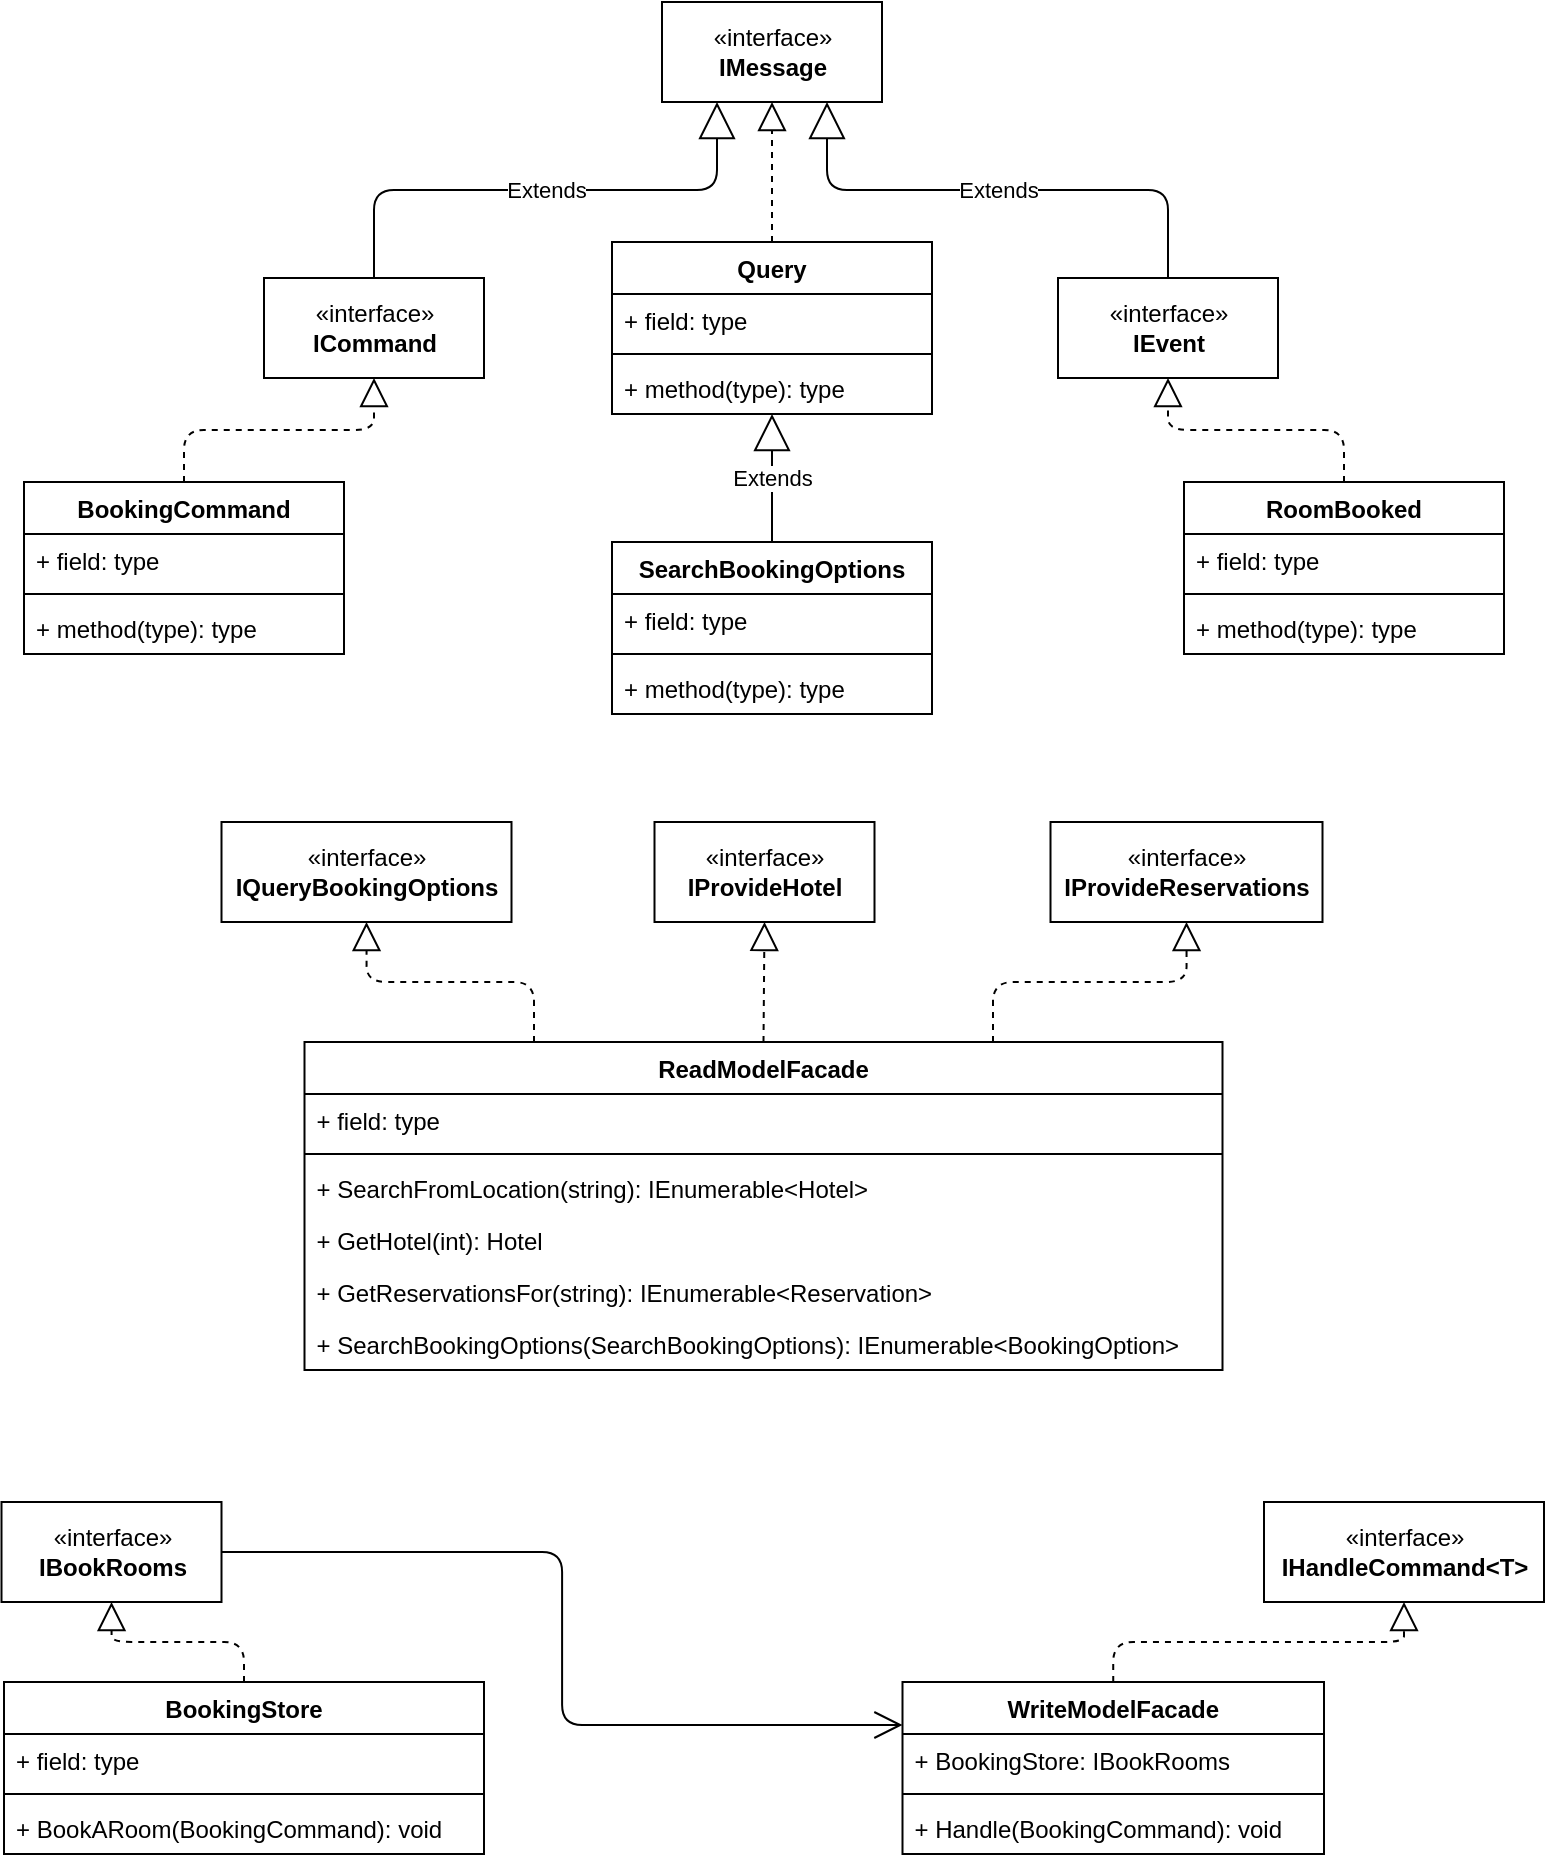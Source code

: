 <mxfile version="13.6.2" type="device"><diagram id="C5RBs43oDa-KdzZeNtuy" name="Domain"><mxGraphModel dx="946" dy="615" grid="1" gridSize="10" guides="1" tooltips="1" connect="1" arrows="1" fold="1" page="1" pageScale="1" pageWidth="827" pageHeight="1169" math="0" shadow="0"><root><mxCell id="WIyWlLk6GJQsqaUBKTNV-0"/><mxCell id="WIyWlLk6GJQsqaUBKTNV-1" parent="WIyWlLk6GJQsqaUBKTNV-0"/><mxCell id="7XD3dn422Gy1eLADoTMO-4" value="«interface»&lt;br&gt;&lt;b&gt;IMessage&lt;/b&gt;" style="html=1;" vertex="1" parent="WIyWlLk6GJQsqaUBKTNV-1"><mxGeometry x="359" y="50" width="110" height="50" as="geometry"/></mxCell><mxCell id="7XD3dn422Gy1eLADoTMO-6" value="" style="endArrow=block;dashed=1;endFill=0;endSize=12;html=1;entryX=0.5;entryY=1;entryDx=0;entryDy=0;exitX=0.5;exitY=0;exitDx=0;exitDy=0;" edge="1" parent="WIyWlLk6GJQsqaUBKTNV-1" source="7XD3dn422Gy1eLADoTMO-0" target="7XD3dn422Gy1eLADoTMO-4"><mxGeometry width="160" relative="1" as="geometry"><mxPoint x="330" y="320" as="sourcePoint"/><mxPoint x="490" y="320" as="targetPoint"/></mxGeometry></mxCell><mxCell id="7XD3dn422Gy1eLADoTMO-7" value="«interface»&lt;br&gt;&lt;b&gt;ICommand&lt;/b&gt;" style="html=1;" vertex="1" parent="WIyWlLk6GJQsqaUBKTNV-1"><mxGeometry x="160" y="188" width="110" height="50" as="geometry"/></mxCell><mxCell id="7XD3dn422Gy1eLADoTMO-8" value="«interface»&lt;br&gt;&lt;b&gt;IEvent&lt;/b&gt;" style="html=1;" vertex="1" parent="WIyWlLk6GJQsqaUBKTNV-1"><mxGeometry x="557" y="188" width="110" height="50" as="geometry"/></mxCell><mxCell id="7XD3dn422Gy1eLADoTMO-10" value="Extends" style="endArrow=block;endSize=16;endFill=0;html=1;entryX=0.75;entryY=1;entryDx=0;entryDy=0;exitX=0.5;exitY=0;exitDx=0;exitDy=0;rounded=1;edgeStyle=orthogonalEdgeStyle;" edge="1" parent="WIyWlLk6GJQsqaUBKTNV-1" source="7XD3dn422Gy1eLADoTMO-8" target="7XD3dn422Gy1eLADoTMO-4"><mxGeometry width="160" relative="1" as="geometry"><mxPoint x="330" y="320" as="sourcePoint"/><mxPoint x="490" y="320" as="targetPoint"/></mxGeometry></mxCell><mxCell id="7XD3dn422Gy1eLADoTMO-11" value="Extends" style="endArrow=block;endSize=16;endFill=0;html=1;entryX=0.25;entryY=1;entryDx=0;entryDy=0;exitX=0.5;exitY=0;exitDx=0;exitDy=0;edgeStyle=orthogonalEdgeStyle;" edge="1" parent="WIyWlLk6GJQsqaUBKTNV-1" source="7XD3dn422Gy1eLADoTMO-7" target="7XD3dn422Gy1eLADoTMO-4"><mxGeometry width="160" relative="1" as="geometry"><mxPoint x="330" y="320" as="sourcePoint"/><mxPoint x="490" y="320" as="targetPoint"/></mxGeometry></mxCell><mxCell id="7XD3dn422Gy1eLADoTMO-16" value="«interface»&lt;br&gt;&lt;b&gt;IProvideHotel&lt;/b&gt;" style="html=1;" vertex="1" parent="WIyWlLk6GJQsqaUBKTNV-1"><mxGeometry x="355.25" y="460" width="110" height="50" as="geometry"/></mxCell><mxCell id="7XD3dn422Gy1eLADoTMO-17" value="«interface»&lt;br&gt;&lt;b&gt;IProvideReservations&lt;/b&gt;" style="html=1;" vertex="1" parent="WIyWlLk6GJQsqaUBKTNV-1"><mxGeometry x="553.25" y="460" width="136" height="50" as="geometry"/></mxCell><mxCell id="7XD3dn422Gy1eLADoTMO-18" value="«interface»&lt;br&gt;&lt;b&gt;IQueryBookingOptions&lt;/b&gt;" style="html=1;" vertex="1" parent="WIyWlLk6GJQsqaUBKTNV-1"><mxGeometry x="138.75" y="460" width="145" height="50" as="geometry"/></mxCell><mxCell id="7XD3dn422Gy1eLADoTMO-0" value="Query" style="swimlane;fontStyle=1;align=center;verticalAlign=top;childLayout=stackLayout;horizontal=1;startSize=26;horizontalStack=0;resizeParent=1;resizeParentMax=0;resizeLast=0;collapsible=1;marginBottom=0;" vertex="1" parent="WIyWlLk6GJQsqaUBKTNV-1"><mxGeometry x="334" y="170" width="160" height="86" as="geometry"/></mxCell><mxCell id="7XD3dn422Gy1eLADoTMO-1" value="+ field: type" style="text;strokeColor=none;fillColor=none;align=left;verticalAlign=top;spacingLeft=4;spacingRight=4;overflow=hidden;rotatable=0;points=[[0,0.5],[1,0.5]];portConstraint=eastwest;" vertex="1" parent="7XD3dn422Gy1eLADoTMO-0"><mxGeometry y="26" width="160" height="26" as="geometry"/></mxCell><mxCell id="7XD3dn422Gy1eLADoTMO-2" value="" style="line;strokeWidth=1;fillColor=none;align=left;verticalAlign=middle;spacingTop=-1;spacingLeft=3;spacingRight=3;rotatable=0;labelPosition=right;points=[];portConstraint=eastwest;" vertex="1" parent="7XD3dn422Gy1eLADoTMO-0"><mxGeometry y="52" width="160" height="8" as="geometry"/></mxCell><mxCell id="7XD3dn422Gy1eLADoTMO-3" value="+ method(type): type" style="text;strokeColor=none;fillColor=none;align=left;verticalAlign=top;spacingLeft=4;spacingRight=4;overflow=hidden;rotatable=0;points=[[0,0.5],[1,0.5]];portConstraint=eastwest;" vertex="1" parent="7XD3dn422Gy1eLADoTMO-0"><mxGeometry y="60" width="160" height="26" as="geometry"/></mxCell><mxCell id="7XD3dn422Gy1eLADoTMO-19" value="" style="endArrow=block;dashed=1;endFill=0;endSize=12;html=1;entryX=0.5;entryY=1;entryDx=0;entryDy=0;exitX=0.25;exitY=0;exitDx=0;exitDy=0;edgeStyle=orthogonalEdgeStyle;" edge="1" parent="WIyWlLk6GJQsqaUBKTNV-1" source="7XD3dn422Gy1eLADoTMO-12" target="7XD3dn422Gy1eLADoTMO-18"><mxGeometry width="160" relative="1" as="geometry"><mxPoint x="326.25" y="610" as="sourcePoint"/><mxPoint x="486.25" y="610" as="targetPoint"/></mxGeometry></mxCell><mxCell id="7XD3dn422Gy1eLADoTMO-20" value="" style="endArrow=block;dashed=1;endFill=0;endSize=12;html=1;entryX=0.5;entryY=1;entryDx=0;entryDy=0;exitX=0.5;exitY=0;exitDx=0;exitDy=0;" edge="1" parent="WIyWlLk6GJQsqaUBKTNV-1" source="7XD3dn422Gy1eLADoTMO-12" target="7XD3dn422Gy1eLADoTMO-16"><mxGeometry width="160" relative="1" as="geometry"><mxPoint x="546.25" y="760" as="sourcePoint"/><mxPoint x="706.25" y="760" as="targetPoint"/></mxGeometry></mxCell><mxCell id="7XD3dn422Gy1eLADoTMO-21" value="" style="endArrow=block;dashed=1;endFill=0;endSize=12;html=1;entryX=0.5;entryY=1;entryDx=0;entryDy=0;exitX=0.75;exitY=0;exitDx=0;exitDy=0;edgeStyle=orthogonalEdgeStyle;" edge="1" parent="WIyWlLk6GJQsqaUBKTNV-1" source="7XD3dn422Gy1eLADoTMO-12" target="7XD3dn422Gy1eLADoTMO-17"><mxGeometry width="160" relative="1" as="geometry"><mxPoint x="486.25" y="710" as="sourcePoint"/><mxPoint x="646.25" y="710" as="targetPoint"/></mxGeometry></mxCell><mxCell id="7XD3dn422Gy1eLADoTMO-12" value="ReadModelFacade" style="swimlane;fontStyle=1;align=center;verticalAlign=top;childLayout=stackLayout;horizontal=1;startSize=26;horizontalStack=0;resizeParent=1;resizeParentMax=0;resizeLast=0;collapsible=1;marginBottom=0;" vertex="1" parent="WIyWlLk6GJQsqaUBKTNV-1"><mxGeometry x="180.25" y="570" width="459" height="164" as="geometry"/></mxCell><mxCell id="7XD3dn422Gy1eLADoTMO-13" value="+ field: type" style="text;strokeColor=none;fillColor=none;align=left;verticalAlign=top;spacingLeft=4;spacingRight=4;overflow=hidden;rotatable=0;points=[[0,0.5],[1,0.5]];portConstraint=eastwest;" vertex="1" parent="7XD3dn422Gy1eLADoTMO-12"><mxGeometry y="26" width="459" height="26" as="geometry"/></mxCell><mxCell id="7XD3dn422Gy1eLADoTMO-14" value="" style="line;strokeWidth=1;fillColor=none;align=left;verticalAlign=middle;spacingTop=-1;spacingLeft=3;spacingRight=3;rotatable=0;labelPosition=right;points=[];portConstraint=eastwest;" vertex="1" parent="7XD3dn422Gy1eLADoTMO-12"><mxGeometry y="52" width="459" height="8" as="geometry"/></mxCell><mxCell id="7XD3dn422Gy1eLADoTMO-15" value="+ SearchFromLocation(string): IEnumerable&lt;Hotel&gt;" style="text;strokeColor=none;fillColor=none;align=left;verticalAlign=top;spacingLeft=4;spacingRight=4;overflow=hidden;rotatable=0;points=[[0,0.5],[1,0.5]];portConstraint=eastwest;" vertex="1" parent="7XD3dn422Gy1eLADoTMO-12"><mxGeometry y="60" width="459" height="26" as="geometry"/></mxCell><mxCell id="7XD3dn422Gy1eLADoTMO-22" value="+ GetHotel(int): Hotel" style="text;strokeColor=none;fillColor=none;align=left;verticalAlign=top;spacingLeft=4;spacingRight=4;overflow=hidden;rotatable=0;points=[[0,0.5],[1,0.5]];portConstraint=eastwest;" vertex="1" parent="7XD3dn422Gy1eLADoTMO-12"><mxGeometry y="86" width="459" height="26" as="geometry"/></mxCell><mxCell id="7XD3dn422Gy1eLADoTMO-23" value="+ GetReservationsFor(string): IEnumerable&lt;Reservation&gt;" style="text;strokeColor=none;fillColor=none;align=left;verticalAlign=top;spacingLeft=4;spacingRight=4;overflow=hidden;rotatable=0;points=[[0,0.5],[1,0.5]];portConstraint=eastwest;" vertex="1" parent="7XD3dn422Gy1eLADoTMO-12"><mxGeometry y="112" width="459" height="26" as="geometry"/></mxCell><mxCell id="7XD3dn422Gy1eLADoTMO-24" value="+ SearchBookingOptions(SearchBookingOptions): IEnumerable&lt;BookingOption&gt;" style="text;strokeColor=none;fillColor=none;align=left;verticalAlign=top;spacingLeft=4;spacingRight=4;overflow=hidden;rotatable=0;points=[[0,0.5],[1,0.5]];portConstraint=eastwest;" vertex="1" parent="7XD3dn422Gy1eLADoTMO-12"><mxGeometry y="138" width="459" height="26" as="geometry"/></mxCell><mxCell id="7XD3dn422Gy1eLADoTMO-32" value="" style="endArrow=block;dashed=1;endFill=0;endSize=12;html=1;entryX=0.5;entryY=1;entryDx=0;entryDy=0;exitX=0.5;exitY=0;exitDx=0;exitDy=0;edgeStyle=orthogonalEdgeStyle;" edge="1" parent="WIyWlLk6GJQsqaUBKTNV-1" source="7XD3dn422Gy1eLADoTMO-28" target="7XD3dn422Gy1eLADoTMO-7"><mxGeometry width="160" relative="1" as="geometry"><mxPoint y="270" as="sourcePoint"/><mxPoint x="160" y="270" as="targetPoint"/></mxGeometry></mxCell><mxCell id="7XD3dn422Gy1eLADoTMO-28" value="BookingCommand" style="swimlane;fontStyle=1;align=center;verticalAlign=top;childLayout=stackLayout;horizontal=1;startSize=26;horizontalStack=0;resizeParent=1;resizeParentMax=0;resizeLast=0;collapsible=1;marginBottom=0;" vertex="1" parent="WIyWlLk6GJQsqaUBKTNV-1"><mxGeometry x="40" y="290" width="160" height="86" as="geometry"/></mxCell><mxCell id="7XD3dn422Gy1eLADoTMO-29" value="+ field: type" style="text;strokeColor=none;fillColor=none;align=left;verticalAlign=top;spacingLeft=4;spacingRight=4;overflow=hidden;rotatable=0;points=[[0,0.5],[1,0.5]];portConstraint=eastwest;" vertex="1" parent="7XD3dn422Gy1eLADoTMO-28"><mxGeometry y="26" width="160" height="26" as="geometry"/></mxCell><mxCell id="7XD3dn422Gy1eLADoTMO-30" value="" style="line;strokeWidth=1;fillColor=none;align=left;verticalAlign=middle;spacingTop=-1;spacingLeft=3;spacingRight=3;rotatable=0;labelPosition=right;points=[];portConstraint=eastwest;" vertex="1" parent="7XD3dn422Gy1eLADoTMO-28"><mxGeometry y="52" width="160" height="8" as="geometry"/></mxCell><mxCell id="7XD3dn422Gy1eLADoTMO-31" value="+ method(type): type" style="text;strokeColor=none;fillColor=none;align=left;verticalAlign=top;spacingLeft=4;spacingRight=4;overflow=hidden;rotatable=0;points=[[0,0.5],[1,0.5]];portConstraint=eastwest;" vertex="1" parent="7XD3dn422Gy1eLADoTMO-28"><mxGeometry y="60" width="160" height="26" as="geometry"/></mxCell><mxCell id="7XD3dn422Gy1eLADoTMO-41" value="Extends" style="endArrow=block;endSize=16;endFill=0;html=1;exitX=0.5;exitY=0;exitDx=0;exitDy=0;" edge="1" parent="WIyWlLk6GJQsqaUBKTNV-1" source="7XD3dn422Gy1eLADoTMO-33" target="7XD3dn422Gy1eLADoTMO-0"><mxGeometry width="160" relative="1" as="geometry"><mxPoint x="330" y="290" as="sourcePoint"/><mxPoint x="490" y="290" as="targetPoint"/></mxGeometry></mxCell><mxCell id="7XD3dn422Gy1eLADoTMO-33" value="SearchBookingOptions" style="swimlane;fontStyle=1;align=center;verticalAlign=top;childLayout=stackLayout;horizontal=1;startSize=26;horizontalStack=0;resizeParent=1;resizeParentMax=0;resizeLast=0;collapsible=1;marginBottom=0;" vertex="1" parent="WIyWlLk6GJQsqaUBKTNV-1"><mxGeometry x="334" y="320" width="160" height="86" as="geometry"/></mxCell><mxCell id="7XD3dn422Gy1eLADoTMO-34" value="+ field: type" style="text;strokeColor=none;fillColor=none;align=left;verticalAlign=top;spacingLeft=4;spacingRight=4;overflow=hidden;rotatable=0;points=[[0,0.5],[1,0.5]];portConstraint=eastwest;" vertex="1" parent="7XD3dn422Gy1eLADoTMO-33"><mxGeometry y="26" width="160" height="26" as="geometry"/></mxCell><mxCell id="7XD3dn422Gy1eLADoTMO-35" value="" style="line;strokeWidth=1;fillColor=none;align=left;verticalAlign=middle;spacingTop=-1;spacingLeft=3;spacingRight=3;rotatable=0;labelPosition=right;points=[];portConstraint=eastwest;" vertex="1" parent="7XD3dn422Gy1eLADoTMO-33"><mxGeometry y="52" width="160" height="8" as="geometry"/></mxCell><mxCell id="7XD3dn422Gy1eLADoTMO-36" value="+ method(type): type" style="text;strokeColor=none;fillColor=none;align=left;verticalAlign=top;spacingLeft=4;spacingRight=4;overflow=hidden;rotatable=0;points=[[0,0.5],[1,0.5]];portConstraint=eastwest;" vertex="1" parent="7XD3dn422Gy1eLADoTMO-33"><mxGeometry y="60" width="160" height="26" as="geometry"/></mxCell><mxCell id="7XD3dn422Gy1eLADoTMO-48" value="«interface»&lt;br&gt;&lt;b&gt;IBookRooms&lt;/b&gt;" style="html=1;" vertex="1" parent="WIyWlLk6GJQsqaUBKTNV-1"><mxGeometry x="28.75" y="800" width="110" height="50" as="geometry"/></mxCell><mxCell id="7XD3dn422Gy1eLADoTMO-49" value="" style="endArrow=block;dashed=1;endFill=0;endSize=12;html=1;entryX=0.5;entryY=1;entryDx=0;entryDy=0;exitX=0.5;exitY=0;exitDx=0;exitDy=0;edgeStyle=orthogonalEdgeStyle;" edge="1" parent="WIyWlLk6GJQsqaUBKTNV-1" source="7XD3dn422Gy1eLADoTMO-42" target="7XD3dn422Gy1eLADoTMO-48"><mxGeometry width="160" relative="1" as="geometry"><mxPoint x="160" y="1070" as="sourcePoint"/><mxPoint x="320" y="1070" as="targetPoint"/></mxGeometry></mxCell><mxCell id="7XD3dn422Gy1eLADoTMO-50" value="RoomBooked" style="swimlane;fontStyle=1;align=center;verticalAlign=top;childLayout=stackLayout;horizontal=1;startSize=26;horizontalStack=0;resizeParent=1;resizeParentMax=0;resizeLast=0;collapsible=1;marginBottom=0;" vertex="1" parent="WIyWlLk6GJQsqaUBKTNV-1"><mxGeometry x="620" y="290" width="160" height="86" as="geometry"/></mxCell><mxCell id="7XD3dn422Gy1eLADoTMO-51" value="+ field: type" style="text;strokeColor=none;fillColor=none;align=left;verticalAlign=top;spacingLeft=4;spacingRight=4;overflow=hidden;rotatable=0;points=[[0,0.5],[1,0.5]];portConstraint=eastwest;" vertex="1" parent="7XD3dn422Gy1eLADoTMO-50"><mxGeometry y="26" width="160" height="26" as="geometry"/></mxCell><mxCell id="7XD3dn422Gy1eLADoTMO-52" value="" style="line;strokeWidth=1;fillColor=none;align=left;verticalAlign=middle;spacingTop=-1;spacingLeft=3;spacingRight=3;rotatable=0;labelPosition=right;points=[];portConstraint=eastwest;" vertex="1" parent="7XD3dn422Gy1eLADoTMO-50"><mxGeometry y="52" width="160" height="8" as="geometry"/></mxCell><mxCell id="7XD3dn422Gy1eLADoTMO-53" value="+ method(type): type" style="text;strokeColor=none;fillColor=none;align=left;verticalAlign=top;spacingLeft=4;spacingRight=4;overflow=hidden;rotatable=0;points=[[0,0.5],[1,0.5]];portConstraint=eastwest;" vertex="1" parent="7XD3dn422Gy1eLADoTMO-50"><mxGeometry y="60" width="160" height="26" as="geometry"/></mxCell><mxCell id="7XD3dn422Gy1eLADoTMO-54" value="" style="endArrow=block;dashed=1;endFill=0;endSize=12;html=1;entryX=0.5;entryY=1;entryDx=0;entryDy=0;exitX=0.5;exitY=0;exitDx=0;exitDy=0;edgeStyle=orthogonalEdgeStyle;" edge="1" parent="WIyWlLk6GJQsqaUBKTNV-1" source="7XD3dn422Gy1eLADoTMO-50" target="7XD3dn422Gy1eLADoTMO-8"><mxGeometry width="160" relative="1" as="geometry"><mxPoint x="630" y="90" as="sourcePoint"/><mxPoint x="790" y="90" as="targetPoint"/></mxGeometry></mxCell><mxCell id="7XD3dn422Gy1eLADoTMO-42" value="BookingStore" style="swimlane;fontStyle=1;align=center;verticalAlign=top;childLayout=stackLayout;horizontal=1;startSize=26;horizontalStack=0;resizeParent=1;resizeParentMax=0;resizeLast=0;collapsible=1;marginBottom=0;" vertex="1" parent="WIyWlLk6GJQsqaUBKTNV-1"><mxGeometry x="30" y="890" width="240" height="86" as="geometry"/></mxCell><mxCell id="7XD3dn422Gy1eLADoTMO-43" value="+ field: type" style="text;strokeColor=none;fillColor=none;align=left;verticalAlign=top;spacingLeft=4;spacingRight=4;overflow=hidden;rotatable=0;points=[[0,0.5],[1,0.5]];portConstraint=eastwest;" vertex="1" parent="7XD3dn422Gy1eLADoTMO-42"><mxGeometry y="26" width="240" height="26" as="geometry"/></mxCell><mxCell id="7XD3dn422Gy1eLADoTMO-44" value="" style="line;strokeWidth=1;fillColor=none;align=left;verticalAlign=middle;spacingTop=-1;spacingLeft=3;spacingRight=3;rotatable=0;labelPosition=right;points=[];portConstraint=eastwest;" vertex="1" parent="7XD3dn422Gy1eLADoTMO-42"><mxGeometry y="52" width="240" height="8" as="geometry"/></mxCell><mxCell id="7XD3dn422Gy1eLADoTMO-45" value="+ BookARoom(BookingCommand): void" style="text;strokeColor=none;fillColor=none;align=left;verticalAlign=top;spacingLeft=4;spacingRight=4;overflow=hidden;rotatable=0;points=[[0,0.5],[1,0.5]];portConstraint=eastwest;" vertex="1" parent="7XD3dn422Gy1eLADoTMO-42"><mxGeometry y="60" width="240" height="26" as="geometry"/></mxCell><mxCell id="7XD3dn422Gy1eLADoTMO-55" value="«interface»&lt;br&gt;&lt;b&gt;IHandleCommand&amp;lt;T&amp;gt;&lt;/b&gt;" style="html=1;" vertex="1" parent="WIyWlLk6GJQsqaUBKTNV-1"><mxGeometry x="660" y="800" width="140" height="50" as="geometry"/></mxCell><mxCell id="7XD3dn422Gy1eLADoTMO-60" value="" style="endArrow=block;dashed=1;endFill=0;endSize=12;html=1;entryX=0.5;entryY=1;entryDx=0;entryDy=0;exitX=0.5;exitY=0;exitDx=0;exitDy=0;edgeStyle=orthogonalEdgeStyle;" edge="1" parent="WIyWlLk6GJQsqaUBKTNV-1" source="7XD3dn422Gy1eLADoTMO-56" target="7XD3dn422Gy1eLADoTMO-55"><mxGeometry width="160" relative="1" as="geometry"><mxPoint x="210" y="1080" as="sourcePoint"/><mxPoint x="370" y="1080" as="targetPoint"/></mxGeometry></mxCell><mxCell id="7XD3dn422Gy1eLADoTMO-56" value="WriteModelFacade" style="swimlane;fontStyle=1;align=center;verticalAlign=top;childLayout=stackLayout;horizontal=1;startSize=26;horizontalStack=0;resizeParent=1;resizeParentMax=0;resizeLast=0;collapsible=1;marginBottom=0;" vertex="1" parent="WIyWlLk6GJQsqaUBKTNV-1"><mxGeometry x="479.25" y="890" width="210.75" height="86" as="geometry"/></mxCell><mxCell id="7XD3dn422Gy1eLADoTMO-57" value="+ BookingStore: IBookRooms" style="text;strokeColor=none;fillColor=none;align=left;verticalAlign=top;spacingLeft=4;spacingRight=4;overflow=hidden;rotatable=0;points=[[0,0.5],[1,0.5]];portConstraint=eastwest;" vertex="1" parent="7XD3dn422Gy1eLADoTMO-56"><mxGeometry y="26" width="210.75" height="26" as="geometry"/></mxCell><mxCell id="7XD3dn422Gy1eLADoTMO-58" value="" style="line;strokeWidth=1;fillColor=none;align=left;verticalAlign=middle;spacingTop=-1;spacingLeft=3;spacingRight=3;rotatable=0;labelPosition=right;points=[];portConstraint=eastwest;" vertex="1" parent="7XD3dn422Gy1eLADoTMO-56"><mxGeometry y="52" width="210.75" height="8" as="geometry"/></mxCell><mxCell id="7XD3dn422Gy1eLADoTMO-59" value="+ Handle(BookingCommand): void" style="text;strokeColor=none;fillColor=none;align=left;verticalAlign=top;spacingLeft=4;spacingRight=4;overflow=hidden;rotatable=0;points=[[0,0.5],[1,0.5]];portConstraint=eastwest;" vertex="1" parent="7XD3dn422Gy1eLADoTMO-56"><mxGeometry y="60" width="210.75" height="26" as="geometry"/></mxCell><mxCell id="7XD3dn422Gy1eLADoTMO-61" value="" style="endArrow=open;endFill=1;endSize=12;html=1;exitX=1;exitY=0.5;exitDx=0;exitDy=0;entryX=0;entryY=0.25;entryDx=0;entryDy=0;edgeStyle=orthogonalEdgeStyle;" edge="1" parent="WIyWlLk6GJQsqaUBKTNV-1" source="7XD3dn422Gy1eLADoTMO-48" target="7XD3dn422Gy1eLADoTMO-56"><mxGeometry width="160" relative="1" as="geometry"><mxPoint x="210" y="1090" as="sourcePoint"/><mxPoint x="370" y="1090" as="targetPoint"/></mxGeometry></mxCell></root></mxGraphModel></diagram></mxfile>